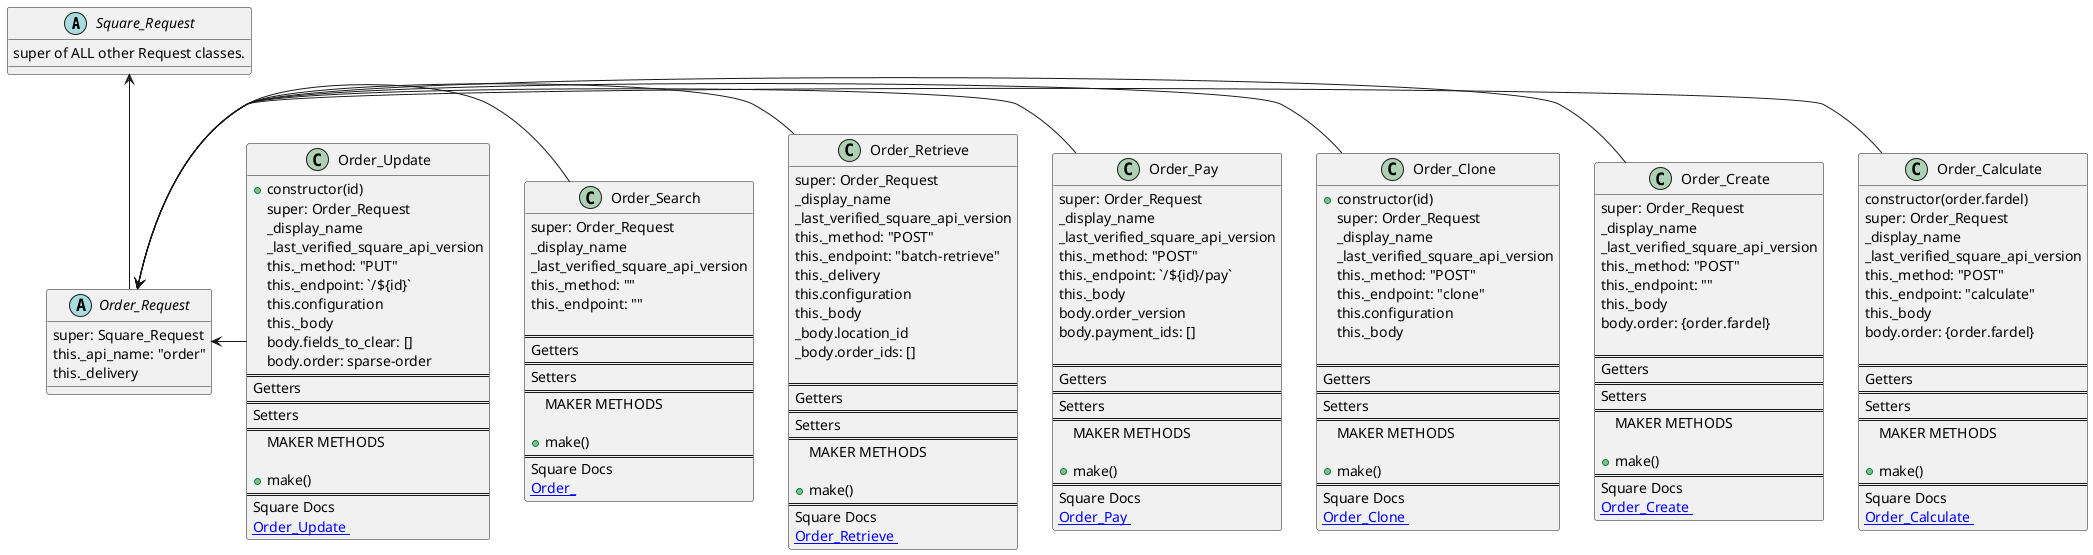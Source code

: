 @startuml
'https://plantuml.com/class-diagram


Square_Request <-- Order_Request
Order_Request <- Order_Calculate
Order_Request <- Order_Create
Order_Request <- Order_Clone
Order_Request <- Order_Pay
Order_Request <- Order_Retrieve
Order_Request <- Order_Search
Order_Request <- Order_Update


abstract class Square_Request{
super of ALL other Request classes.
}

abstract class Order_Request {
super: Square_Request
this._api_name: "order"
this._delivery
}


class Order_Calculate {
constructor(order.fardel)
super: Order_Request
_display_name
_last_verified_square_api_version
this._method: "POST"
this._endpoint: "calculate"
this._body
body.order: {order.fardel}

==
Getters
==
Setters
==
MAKER METHODS

+make()
==
Square Docs
[[https://developer.squareup.com/reference/square/orders-api/calculate-order Order_Calculate ]]
}

class Order_Create  {
super: Order_Request
_display_name
_last_verified_square_api_version
this._method: "POST"
this._endpoint: ""
this._body
body.order: {order.fardel}

==
Getters
==
Setters
==
MAKER METHODS

+make()
==
Square Docs
[[https://developer.squareup.com/reference/square/orders-api/create-order Order_Create ]]
}
class Order_Clone  {
+constructor(id)
super: Order_Request
_display_name
_last_verified_square_api_version
this._method: "POST"
this._endpoint: "clone"
this.configuration
this._body

==
Getters
==
Setters
==
MAKER METHODS

+make()
==
Square Docs
[[https://developer.squareup.com/reference/square/orders-api/clone-order Order_Clone ]]
}
class Order_Pay  {
super: Order_Request
_display_name
_last_verified_square_api_version
this._method: "POST"
this._endpoint: `/${id}/pay`
this._body
body.order_version
body.payment_ids: []

==
Getters
==
Setters
==
MAKER METHODS

+make()
==
Square Docs
[[https://developer.squareup.com/reference/square/orders-api/pay-order Order_Pay ]]
}
class Order_Retrieve  {
super: Order_Request
_display_name
_last_verified_square_api_version
this._method: "POST"
this._endpoint: "batch-retrieve"
this._delivery
this.configuration
this._body
_body.location_id
_body.order_ids: []

==
Getters
==
Setters
==
MAKER METHODS

+make()
==
Square Docs
[[https://developer.squareup.com/reference/square/orders-api/retrieve-order Order_Retrieve ]]
}
class Order_Search  {
super: Order_Request
_display_name
_last_verified_square_api_version
this._method: ""
this._endpoint: ""

==
Getters
==
Setters
==
MAKER METHODS

+make()
==
Square Docs
[[ Order_ ]]
}
class Order_Update {
+constructor(id)
super: Order_Request
_display_name
_last_verified_square_api_version
this._method: "PUT"
this._endpoint: `/${id}`
this.configuration
this._body
body.fields_to_clear: []
body.order: sparse-order
==
Getters
==
Setters
==
MAKER METHODS

+make()
==
Square Docs
[[https://developer.squareup.com/reference/square/orders-api/update-order Order_Update ]]
}


@enduml